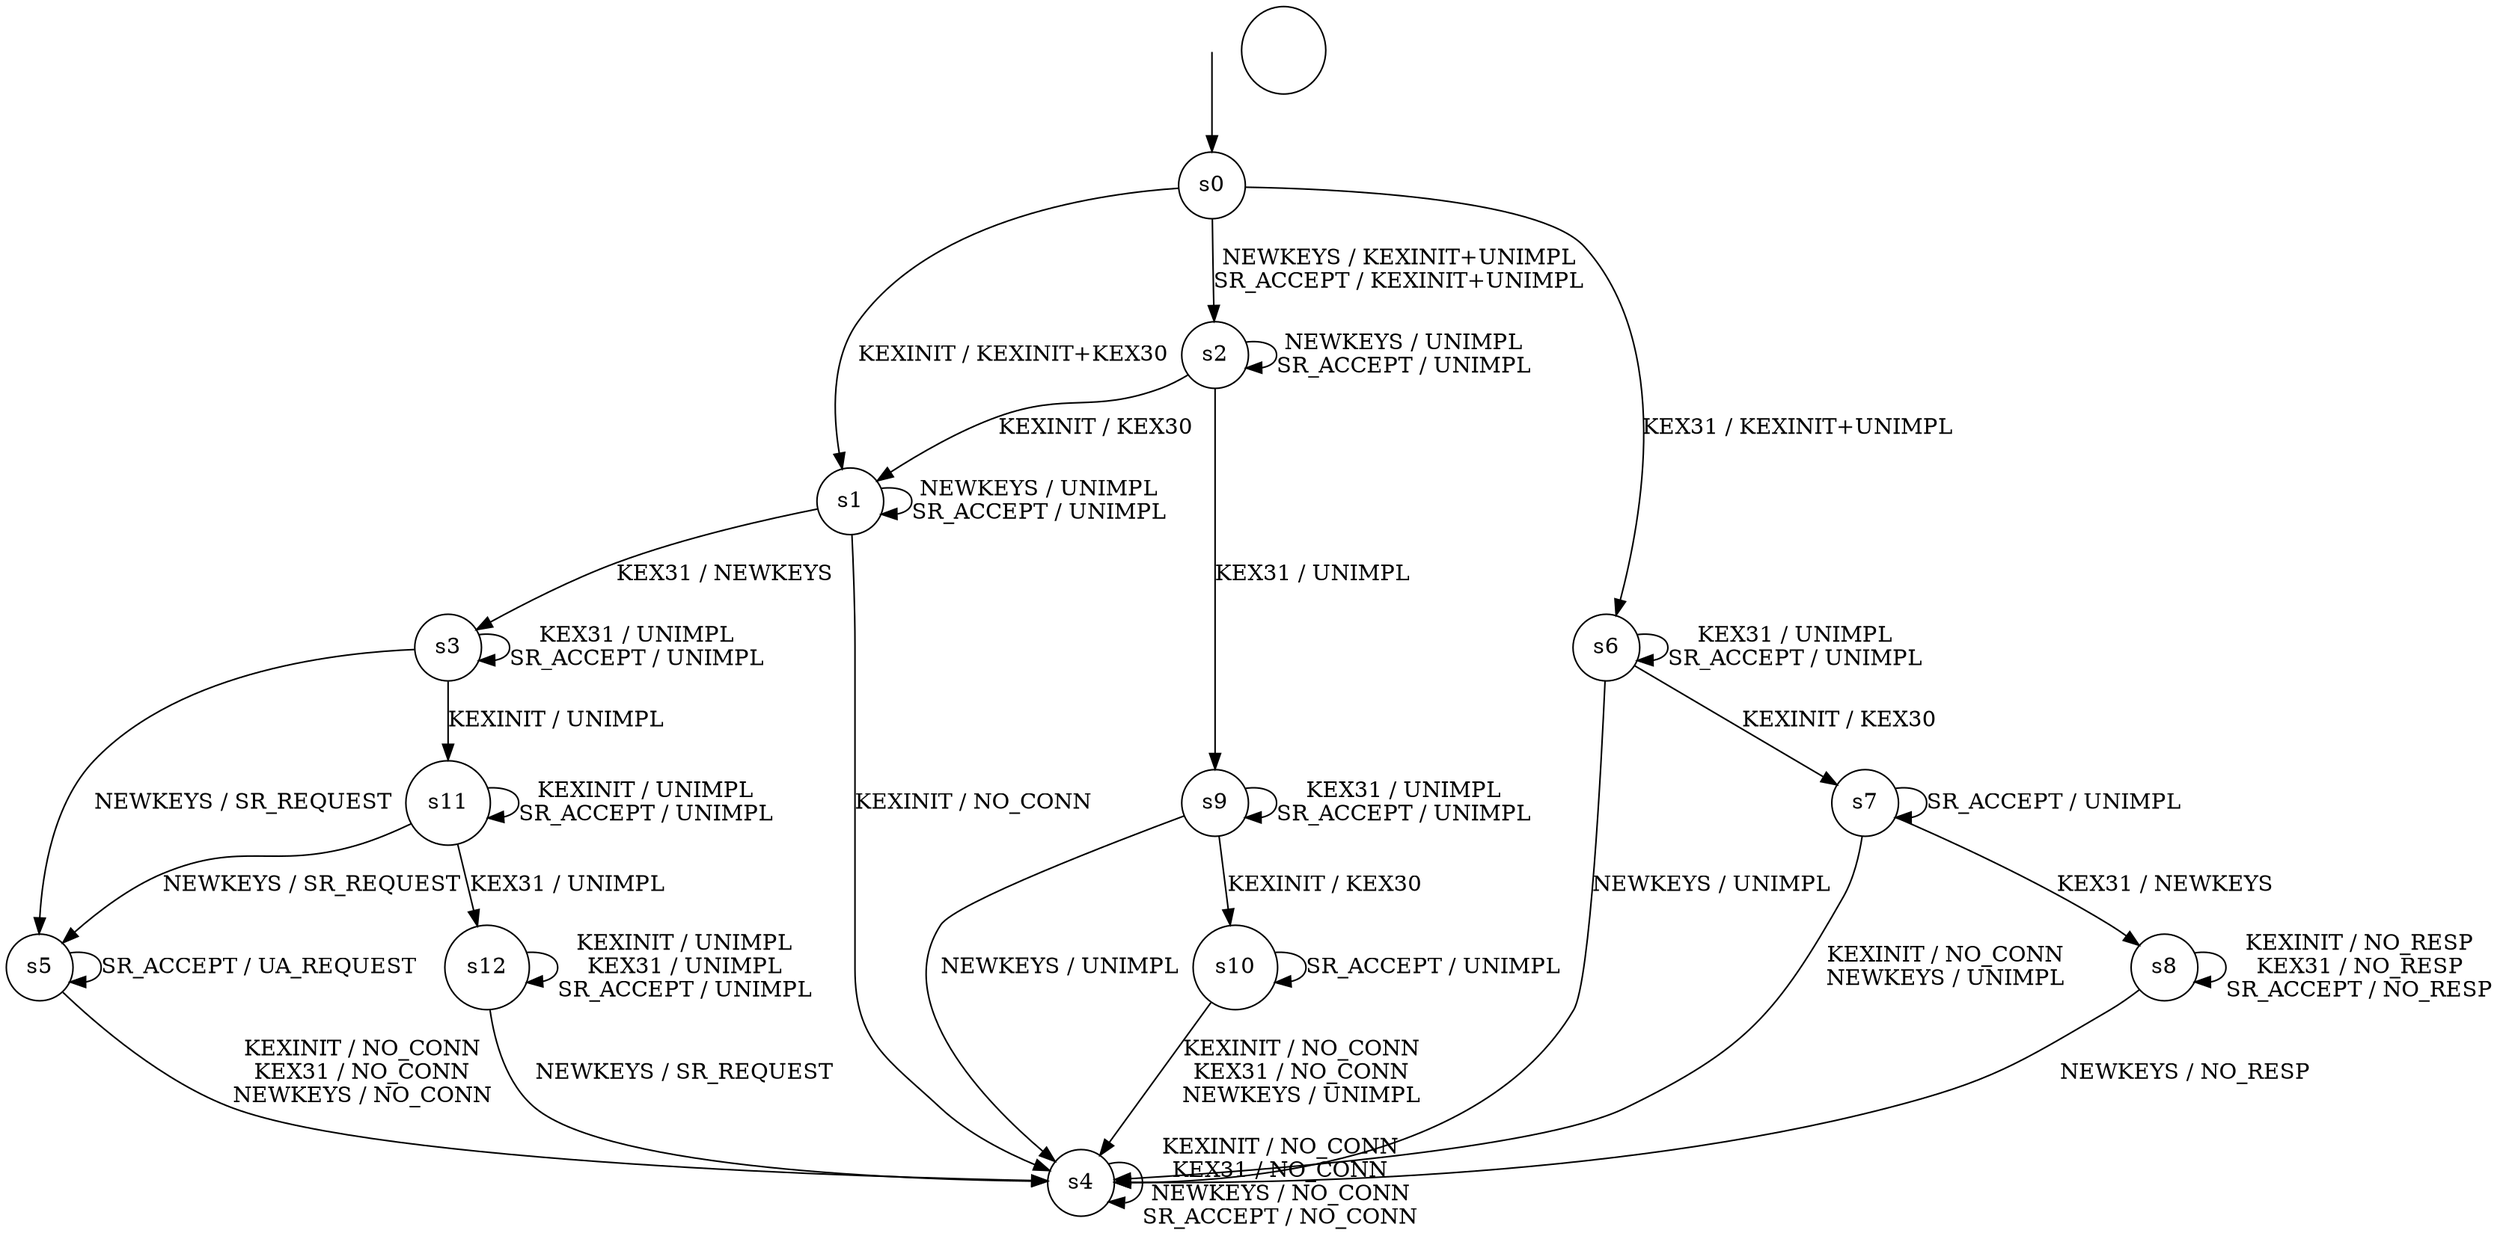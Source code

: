 digraph g {
s0 [label="s0", shape="circle"];
s1 [label="s1", shape="circle"];
s2 [label="s2", shape="circle"];
s3 [label="s3", shape="circle"];
s4 [label="s4", shape="circle"];
s5 [label="s5", shape="circle"];
s6 [label="s6", shape="circle"];
s7 [label="s7", shape="circle"];
s8 [label="s8", shape="circle"];
s9 [label="s9", shape="circle"];
s10 [label="s10", shape="circle"];
s11 [label="s11", shape="circle"];
s12 [label="s12", shape="circle"];
s0 -> s1  [label="KEXINIT / KEXINIT+KEX30"];
s0 -> s6  [label="KEX31 / KEXINIT+UNIMPL"];
s0 -> s2  [label="NEWKEYS / KEXINIT+UNIMPL
SR_ACCEPT / KEXINIT+UNIMPL"];
s1 -> s4  [label="KEXINIT / NO_CONN"];
s1 -> s3  [label="KEX31 / NEWKEYS"];
s1 -> s1  [label="NEWKEYS / UNIMPL
SR_ACCEPT / UNIMPL"];
s2 -> s1  [label="KEXINIT / KEX30"];
s2 -> s9  [label="KEX31 / UNIMPL"];
s2 -> s2  [label="NEWKEYS / UNIMPL
SR_ACCEPT / UNIMPL"];
s3 -> s11  [label="KEXINIT / UNIMPL"];
s3 -> s3  [label="KEX31 / UNIMPL
SR_ACCEPT / UNIMPL"];
s3 -> s5  [label="NEWKEYS / SR_REQUEST"];
s4 -> s4  [label="KEXINIT / NO_CONN
KEX31 / NO_CONN
NEWKEYS / NO_CONN
SR_ACCEPT / NO_CONN"];
s5 -> s4  [label="KEXINIT / NO_CONN
KEX31 / NO_CONN
NEWKEYS / NO_CONN"];
s5 -> s5  [label="SR_ACCEPT / UA_REQUEST"];
s6 -> s7  [label="KEXINIT / KEX30"];
s6 -> s6  [label="KEX31 / UNIMPL
SR_ACCEPT / UNIMPL"];
s6 -> s4  [label="NEWKEYS / UNIMPL"];
s7 -> s4  [label="KEXINIT / NO_CONN
NEWKEYS / UNIMPL"];
s7 -> s8  [label="KEX31 / NEWKEYS"];
s7 -> s7  [label="SR_ACCEPT / UNIMPL"];
s8 -> s8  [label="KEXINIT / NO_RESP
KEX31 / NO_RESP
SR_ACCEPT / NO_RESP"];
s8 -> s4  [label="NEWKEYS / NO_RESP"];
s9 -> s10  [label="KEXINIT / KEX30"];
s9 -> s9  [label="KEX31 / UNIMPL
SR_ACCEPT / UNIMPL"];
s9 -> s4  [label="NEWKEYS / UNIMPL"];
s10 -> s4  [label="KEXINIT / NO_CONN
KEX31 / NO_CONN
NEWKEYS / UNIMPL"];
s10 -> s10  [label="SR_ACCEPT / UNIMPL"];
s11 -> s11  [label="KEXINIT / UNIMPL
SR_ACCEPT / UNIMPL"];
s11 -> s12  [label="KEX31 / UNIMPL"];
s11 -> s5  [label="NEWKEYS / SR_REQUEST"];
s12 -> s12  [label="KEXINIT / UNIMPL
KEX31 / UNIMPL
SR_ACCEPT / UNIMPL"];
s12 -> s4  [label="NEWKEYS / SR_REQUEST"];
__start0 [height="0", label="", shape="none", width="0"];
__start0 -> s0;
"\n\n";
}
